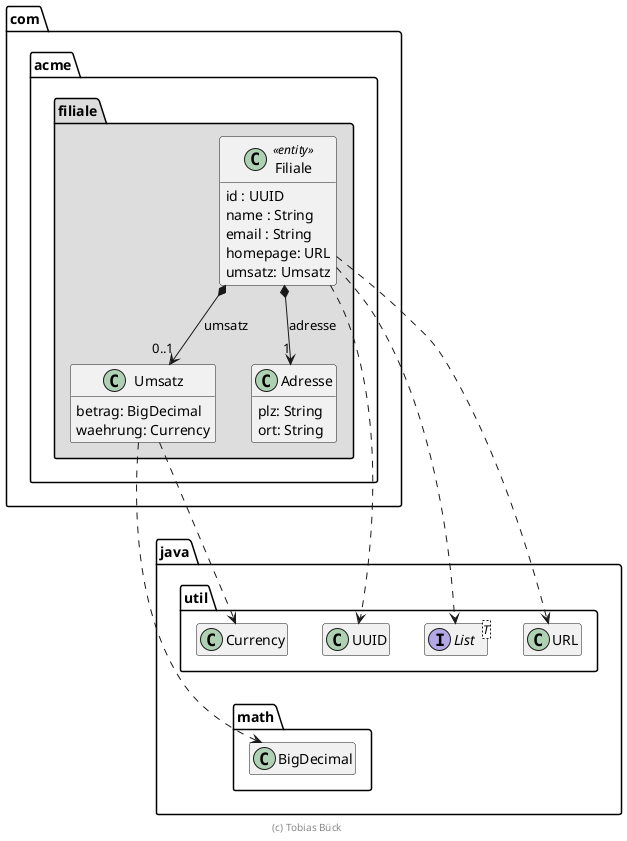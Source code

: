
@startuml Filiale

skinparam classAttributeIconSize 0
' skinparam monochrome true

package java {
    package util {
        class UUID
        interface List<T>
        class URL
        class Currency
    }

    package math {
        class BigDecimal
    }

    BigDecimal .up[hidden].> UUID
}

package com.acme.filiale #DDDDDD {
    class Umsatz {
        betrag: BigDecimal
        waehrung: Currency
    }

    class Adresse {
        plz: String
        ort: String
    }

    class Filiale << entity >> {
        id : UUID
        name : String
        email : String
        homepage: URL
        umsatz: Umsatz
    }

    Filiale *--> "0..1" Umsatz : umsatz
    Filiale *--> "1" Adresse : adresse

    Filiale ..> UUID
    Filiale ..> List
    Filiale ..> URL

    Umsatz ..> Currency
    Umsatz ..> BigDecimal
}

hide empty members

footer (c) Tobias Bück

@enduml

